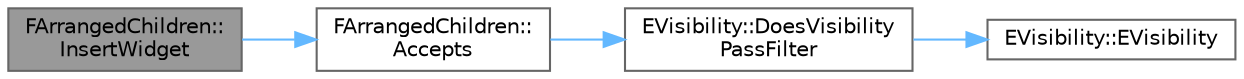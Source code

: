 digraph "FArrangedChildren::InsertWidget"
{
 // INTERACTIVE_SVG=YES
 // LATEX_PDF_SIZE
  bgcolor="transparent";
  edge [fontname=Helvetica,fontsize=10,labelfontname=Helvetica,labelfontsize=10];
  node [fontname=Helvetica,fontsize=10,shape=box,height=0.2,width=0.4];
  rankdir="LR";
  Node1 [id="Node000001",label="FArrangedChildren::\lInsertWidget",height=0.2,width=0.4,color="gray40", fillcolor="grey60", style="filled", fontcolor="black",tooltip=" "];
  Node1 -> Node2 [id="edge1_Node000001_Node000002",color="steelblue1",style="solid",tooltip=" "];
  Node2 [id="Node000002",label="FArrangedChildren::\lAccepts",height=0.2,width=0.4,color="grey40", fillcolor="white", style="filled",URL="$d4/d47/classFArrangedChildren.html#ab9279d8bb1ddde2095906bae86a2fc9b",tooltip=" "];
  Node2 -> Node3 [id="edge2_Node000002_Node000003",color="steelblue1",style="solid",tooltip=" "];
  Node3 [id="Node000003",label="EVisibility::DoesVisibility\lPassFilter",height=0.2,width=0.4,color="grey40", fillcolor="white", style="filled",URL="$dd/d9b/structEVisibility.html#a7e40cb70f96be0b5ea42f43c10f0f5ac",tooltip=" "];
  Node3 -> Node4 [id="edge3_Node000003_Node000004",color="steelblue1",style="solid",tooltip=" "];
  Node4 [id="Node000004",label="EVisibility::EVisibility",height=0.2,width=0.4,color="grey40", fillcolor="white", style="filled",URL="$dd/d9b/structEVisibility.html#aab03bcfce66a5103b4612e2c682e1ab9",tooltip="Default constructor."];
}
